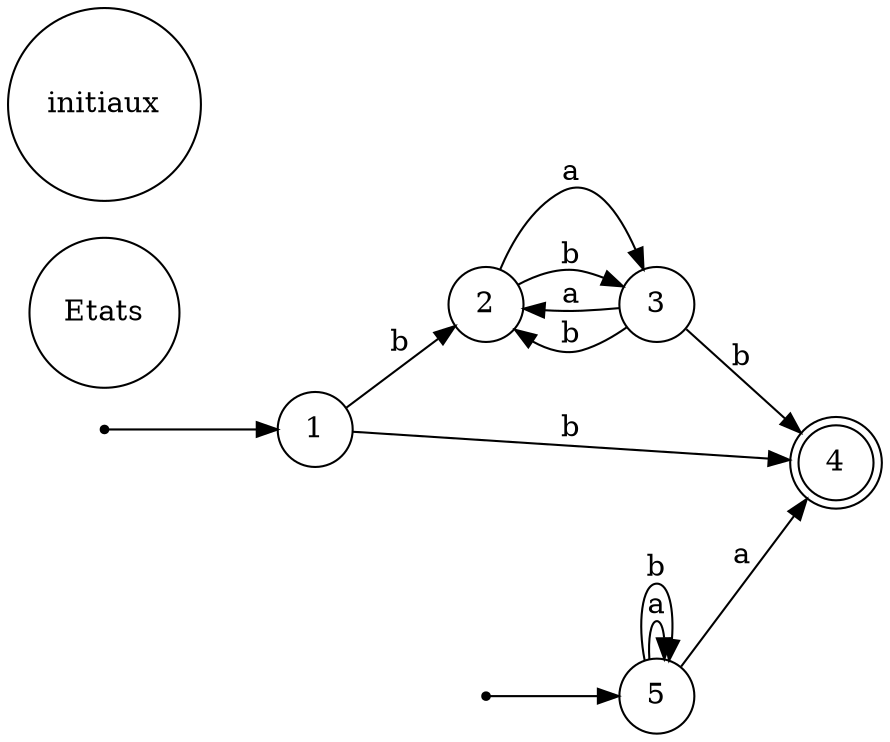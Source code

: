 digraph td2exo3autoi{
	rankdir=LR;

// States 5
	node [shape = point]; __Qi1__; // Etat initial 
	node [shape = point]; __Qi5__; // Etat initial 
	node [shape = circle]; Q1[label=1];
	node [shape = circle]; Q2[label=2];
	node [shape = circle]; Q3[label=3];
	node [shape = doublecircle]; Q4[label=4];
	node [shape = circle]; Q5[label=5];

	// Transitions

	Etats initiaux
	__Qi1__ -> Q1
	__Qi5__ -> Q5
	Q1 -> Q2 [label=b];
	Q1 -> Q4 [label=b];
	Q2 -> Q3 [label=a];
	Q2 -> Q3 [label=b];
	Q3 -> Q2 [label=a];
	Q3 -> Q2 [label=b];
	Q3 -> Q4 [label=b];
	Q5 -> Q5 [label=a];
	Q5 -> Q5 [label=b];
	Q5 -> Q4 [label=a];
}